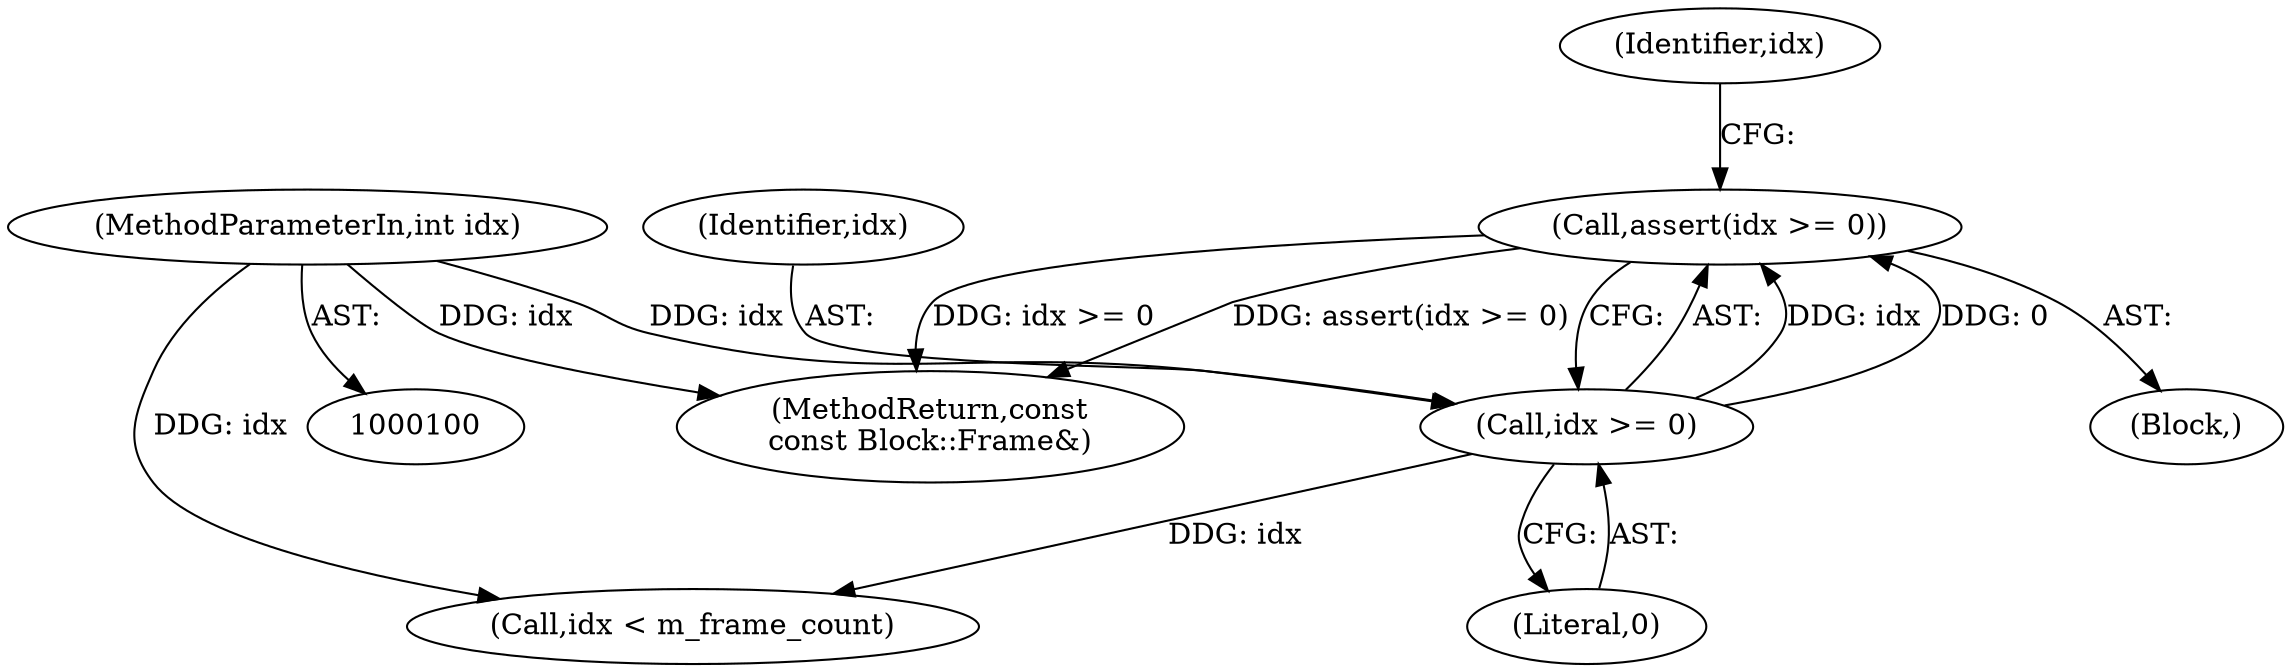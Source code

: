 digraph "0_Android_04839626ed859623901ebd3a5fd483982186b59d_153@API" {
"1000103" [label="(Call,assert(idx >= 0))"];
"1000104" [label="(Call,idx >= 0)"];
"1000101" [label="(MethodParameterIn,int idx)"];
"1000131" [label="(MethodReturn,const\nconst Block::Frame&)"];
"1000103" [label="(Call,assert(idx >= 0))"];
"1000102" [label="(Block,)"];
"1000105" [label="(Identifier,idx)"];
"1000101" [label="(MethodParameterIn,int idx)"];
"1000109" [label="(Identifier,idx)"];
"1000108" [label="(Call,idx < m_frame_count)"];
"1000106" [label="(Literal,0)"];
"1000104" [label="(Call,idx >= 0)"];
"1000103" -> "1000102"  [label="AST: "];
"1000103" -> "1000104"  [label="CFG: "];
"1000104" -> "1000103"  [label="AST: "];
"1000109" -> "1000103"  [label="CFG: "];
"1000103" -> "1000131"  [label="DDG: idx >= 0"];
"1000103" -> "1000131"  [label="DDG: assert(idx >= 0)"];
"1000104" -> "1000103"  [label="DDG: idx"];
"1000104" -> "1000103"  [label="DDG: 0"];
"1000104" -> "1000106"  [label="CFG: "];
"1000105" -> "1000104"  [label="AST: "];
"1000106" -> "1000104"  [label="AST: "];
"1000101" -> "1000104"  [label="DDG: idx"];
"1000104" -> "1000108"  [label="DDG: idx"];
"1000101" -> "1000100"  [label="AST: "];
"1000101" -> "1000131"  [label="DDG: idx"];
"1000101" -> "1000108"  [label="DDG: idx"];
}
